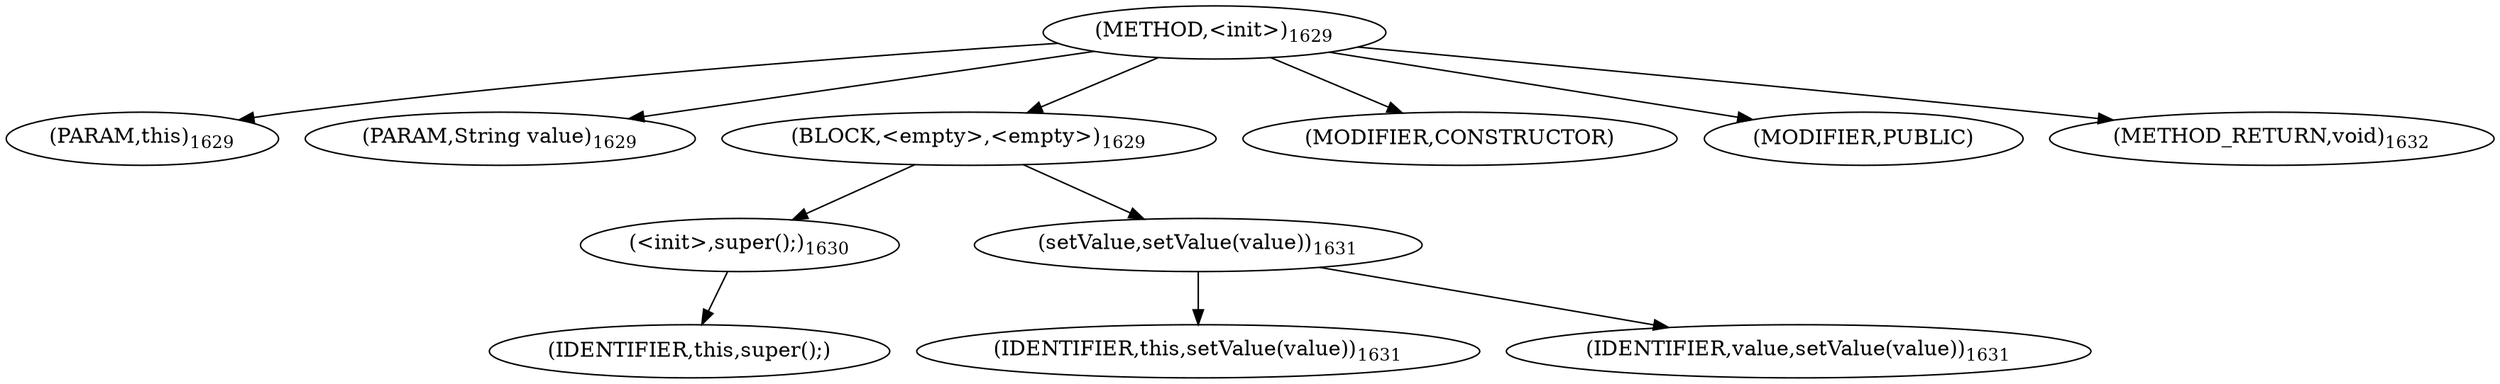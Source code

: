 digraph "&lt;init&gt;" {  
"3563" [label = <(METHOD,&lt;init&gt;)<SUB>1629</SUB>> ]
"225" [label = <(PARAM,this)<SUB>1629</SUB>> ]
"3564" [label = <(PARAM,String value)<SUB>1629</SUB>> ]
"3565" [label = <(BLOCK,&lt;empty&gt;,&lt;empty&gt;)<SUB>1629</SUB>> ]
"3566" [label = <(&lt;init&gt;,super();)<SUB>1630</SUB>> ]
"224" [label = <(IDENTIFIER,this,super();)> ]
"3567" [label = <(setValue,setValue(value))<SUB>1631</SUB>> ]
"226" [label = <(IDENTIFIER,this,setValue(value))<SUB>1631</SUB>> ]
"3568" [label = <(IDENTIFIER,value,setValue(value))<SUB>1631</SUB>> ]
"3569" [label = <(MODIFIER,CONSTRUCTOR)> ]
"3570" [label = <(MODIFIER,PUBLIC)> ]
"3571" [label = <(METHOD_RETURN,void)<SUB>1632</SUB>> ]
  "3563" -> "225" 
  "3563" -> "3564" 
  "3563" -> "3565" 
  "3563" -> "3569" 
  "3563" -> "3570" 
  "3563" -> "3571" 
  "3565" -> "3566" 
  "3565" -> "3567" 
  "3566" -> "224" 
  "3567" -> "226" 
  "3567" -> "3568" 
}
